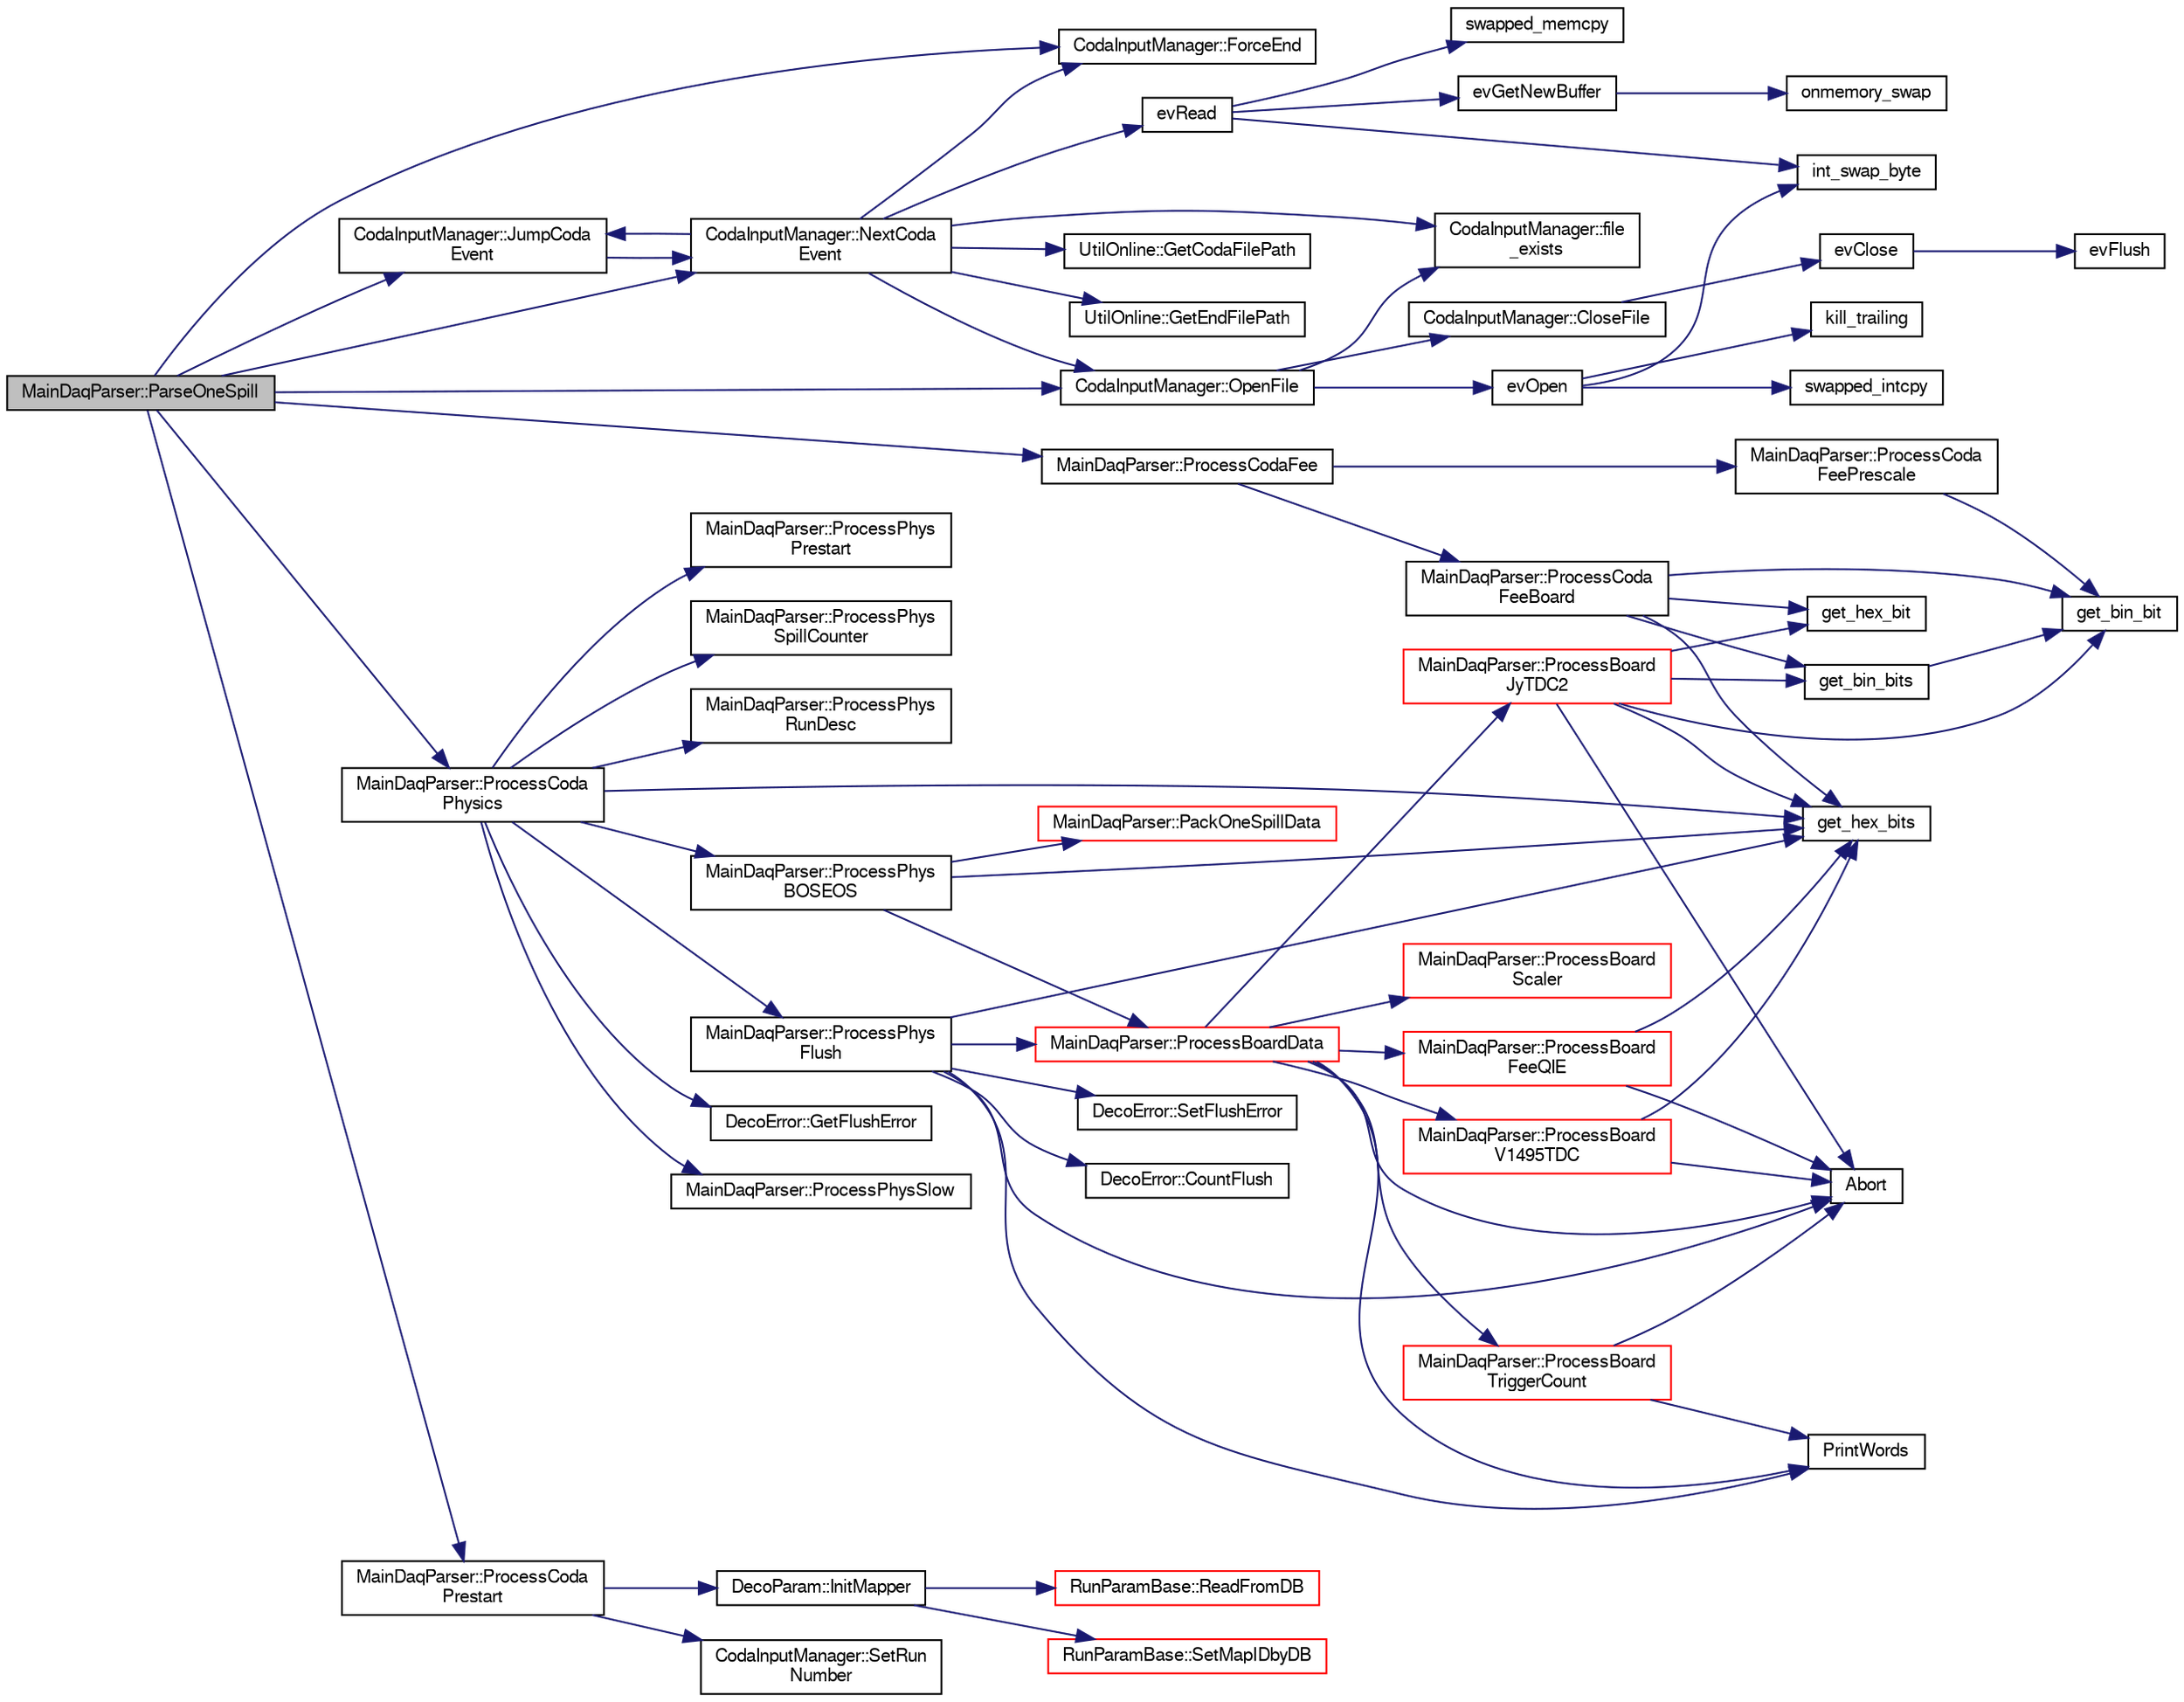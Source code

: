 digraph "MainDaqParser::ParseOneSpill"
{
  bgcolor="transparent";
  edge [fontname="FreeSans",fontsize="10",labelfontname="FreeSans",labelfontsize="10"];
  node [fontname="FreeSans",fontsize="10",shape=record];
  rankdir="LR";
  Node1 [label="MainDaqParser::ParseOneSpill",height=0.2,width=0.4,color="black", fillcolor="grey75", style="filled" fontcolor="black"];
  Node1 -> Node2 [color="midnightblue",fontsize="10",style="solid",fontname="FreeSans"];
  Node2 [label="CodaInputManager::ForceEnd",height=0.2,width=0.4,color="black",URL="$d9/de8/classCodaInputManager.html#a67044b0a612db9e13c07e64416bdeb89"];
  Node1 -> Node3 [color="midnightblue",fontsize="10",style="solid",fontname="FreeSans"];
  Node3 [label="CodaInputManager::JumpCoda\lEvent",height=0.2,width=0.4,color="black",URL="$d9/de8/classCodaInputManager.html#aaeb27a863ef1b2598575d927b447b00a"];
  Node3 -> Node4 [color="midnightblue",fontsize="10",style="solid",fontname="FreeSans"];
  Node4 [label="CodaInputManager::NextCoda\lEvent",height=0.2,width=0.4,color="black",URL="$d9/de8/classCodaInputManager.html#aedda0f443ef8f023461c82dfc42c86c4"];
  Node4 -> Node5 [color="midnightblue",fontsize="10",style="solid",fontname="FreeSans"];
  Node5 [label="evRead",height=0.2,width=0.4,color="black",URL="$d9/dca/evio_8c.html#ad49f0b3e9d98e46c750b86c34e0a4cb6"];
  Node5 -> Node6 [color="midnightblue",fontsize="10",style="solid",fontname="FreeSans"];
  Node6 [label="evGetNewBuffer",height=0.2,width=0.4,color="black",URL="$d9/dca/evio_8c.html#afc9ef0a07a0bc472e3cde4e37a581c2f"];
  Node6 -> Node7 [color="midnightblue",fontsize="10",style="solid",fontname="FreeSans"];
  Node7 [label="onmemory_swap",height=0.2,width=0.4,color="black",URL="$d9/dca/evio_8c.html#ae3c41eeb7eb9a85d44383d77f54c09bd"];
  Node5 -> Node8 [color="midnightblue",fontsize="10",style="solid",fontname="FreeSans"];
  Node8 [label="int_swap_byte",height=0.2,width=0.4,color="black",URL="$d9/dca/evio_8c.html#af1412e237e0cf96798f8ee8c3e87b9cc"];
  Node5 -> Node9 [color="midnightblue",fontsize="10",style="solid",fontname="FreeSans"];
  Node9 [label="swapped_memcpy",height=0.2,width=0.4,color="black",URL="$d9/dca/evio_8c.html#aa5e03258123476c0f0588bc163ac7b1e"];
  Node4 -> Node10 [color="midnightblue",fontsize="10",style="solid",fontname="FreeSans"];
  Node10 [label="CodaInputManager::file\l_exists",height=0.2,width=0.4,color="black",URL="$d9/de8/classCodaInputManager.html#a4d6d936d724f91a01c136a3177ab9f59"];
  Node4 -> Node2 [color="midnightblue",fontsize="10",style="solid",fontname="FreeSans"];
  Node4 -> Node11 [color="midnightblue",fontsize="10",style="solid",fontname="FreeSans"];
  Node11 [label="UtilOnline::GetCodaFilePath",height=0.2,width=0.4,color="black",URL="$df/da2/classUtilOnline.html#a5faca824537c6685f7da5bc8c55404df"];
  Node4 -> Node12 [color="midnightblue",fontsize="10",style="solid",fontname="FreeSans"];
  Node12 [label="UtilOnline::GetEndFilePath",height=0.2,width=0.4,color="black",URL="$df/da2/classUtilOnline.html#a92f69d90dfa5be7d62fdd4831764c8c6"];
  Node4 -> Node3 [color="midnightblue",fontsize="10",style="solid",fontname="FreeSans"];
  Node4 -> Node13 [color="midnightblue",fontsize="10",style="solid",fontname="FreeSans"];
  Node13 [label="CodaInputManager::OpenFile",height=0.2,width=0.4,color="black",URL="$d9/de8/classCodaInputManager.html#a010f2f99cd72b21042c534a0236c3151"];
  Node13 -> Node14 [color="midnightblue",fontsize="10",style="solid",fontname="FreeSans"];
  Node14 [label="CodaInputManager::CloseFile",height=0.2,width=0.4,color="black",URL="$d9/de8/classCodaInputManager.html#a683d92ec87ad857149fcabc1e7d8471a"];
  Node14 -> Node15 [color="midnightblue",fontsize="10",style="solid",fontname="FreeSans"];
  Node15 [label="evClose",height=0.2,width=0.4,color="black",URL="$d9/dca/evio_8c.html#a2f48414e60ed98e36184c0d714927134"];
  Node15 -> Node16 [color="midnightblue",fontsize="10",style="solid",fontname="FreeSans"];
  Node16 [label="evFlush",height=0.2,width=0.4,color="black",URL="$d9/dca/evio_8c.html#acb33f16a6cc76b4da916bfd03181de96"];
  Node13 -> Node17 [color="midnightblue",fontsize="10",style="solid",fontname="FreeSans"];
  Node17 [label="evOpen",height=0.2,width=0.4,color="black",URL="$d9/dca/evio_8c.html#abe7e79c9336111cd6aeb9d8f37fd1101"];
  Node17 -> Node8 [color="midnightblue",fontsize="10",style="solid",fontname="FreeSans"];
  Node17 -> Node18 [color="midnightblue",fontsize="10",style="solid",fontname="FreeSans"];
  Node18 [label="kill_trailing",height=0.2,width=0.4,color="black",URL="$d9/dca/evio_8c.html#ac64821bbb60806b36efae710468d2b31"];
  Node17 -> Node19 [color="midnightblue",fontsize="10",style="solid",fontname="FreeSans"];
  Node19 [label="swapped_intcpy",height=0.2,width=0.4,color="black",URL="$d9/dca/evio_8c.html#a8941d1ffdddcc0ce2d4612dc50fcd52f"];
  Node13 -> Node10 [color="midnightblue",fontsize="10",style="solid",fontname="FreeSans"];
  Node1 -> Node4 [color="midnightblue",fontsize="10",style="solid",fontname="FreeSans"];
  Node1 -> Node13 [color="midnightblue",fontsize="10",style="solid",fontname="FreeSans"];
  Node1 -> Node20 [color="midnightblue",fontsize="10",style="solid",fontname="FreeSans"];
  Node20 [label="MainDaqParser::ProcessCodaFee",height=0.2,width=0.4,color="black",URL="$df/dcd/classMainDaqParser.html#af3608fe5f3712af5bc983d70bf5d4168"];
  Node20 -> Node21 [color="midnightblue",fontsize="10",style="solid",fontname="FreeSans"];
  Node21 [label="MainDaqParser::ProcessCoda\lFeeBoard",height=0.2,width=0.4,color="black",URL="$df/dcd/classMainDaqParser.html#afe40403510be8b6143bd41c06e26d003"];
  Node21 -> Node22 [color="midnightblue",fontsize="10",style="solid",fontname="FreeSans"];
  Node22 [label="get_hex_bits",height=0.2,width=0.4,color="black",URL="$d8/d78/CodaInputManager_8cc.html#a64e9930ff828b30da3572a5ff66a4115"];
  Node21 -> Node23 [color="midnightblue",fontsize="10",style="solid",fontname="FreeSans"];
  Node23 [label="get_hex_bit",height=0.2,width=0.4,color="black",URL="$d8/d78/CodaInputManager_8cc.html#a0e85f068e5aa83a6560177518a93e565"];
  Node21 -> Node24 [color="midnightblue",fontsize="10",style="solid",fontname="FreeSans"];
  Node24 [label="get_bin_bit",height=0.2,width=0.4,color="black",URL="$d8/d78/CodaInputManager_8cc.html#a139982a90f3148f2bb4caf569be8f21b"];
  Node21 -> Node25 [color="midnightblue",fontsize="10",style="solid",fontname="FreeSans"];
  Node25 [label="get_bin_bits",height=0.2,width=0.4,color="black",URL="$d8/d78/CodaInputManager_8cc.html#ae4ab40fbb136f8c139525ec7d9c87cf5"];
  Node25 -> Node24 [color="midnightblue",fontsize="10",style="solid",fontname="FreeSans"];
  Node20 -> Node26 [color="midnightblue",fontsize="10",style="solid",fontname="FreeSans"];
  Node26 [label="MainDaqParser::ProcessCoda\lFeePrescale",height=0.2,width=0.4,color="black",URL="$df/dcd/classMainDaqParser.html#a736ad870a1fdbf78f9023ef8f0494cfc"];
  Node26 -> Node24 [color="midnightblue",fontsize="10",style="solid",fontname="FreeSans"];
  Node1 -> Node27 [color="midnightblue",fontsize="10",style="solid",fontname="FreeSans"];
  Node27 [label="MainDaqParser::ProcessCoda\lPhysics",height=0.2,width=0.4,color="black",URL="$df/dcd/classMainDaqParser.html#a56eb4574064764e4e39a5ecbb4a391fd"];
  Node27 -> Node22 [color="midnightblue",fontsize="10",style="solid",fontname="FreeSans"];
  Node27 -> Node28 [color="midnightblue",fontsize="10",style="solid",fontname="FreeSans"];
  Node28 [label="MainDaqParser::ProcessPhys\lFlush",height=0.2,width=0.4,color="black",URL="$df/dcd/classMainDaqParser.html#a02ab1284c1ec1087ea0a71290342844f"];
  Node28 -> Node29 [color="midnightblue",fontsize="10",style="solid",fontname="FreeSans"];
  Node29 [label="DecoError::SetFlushError",height=0.2,width=0.4,color="black",URL="$d3/d6b/classDecoError.html#aa63c91350685ca4eccaeef1fc747a2db"];
  Node28 -> Node22 [color="midnightblue",fontsize="10",style="solid",fontname="FreeSans"];
  Node28 -> Node30 [color="midnightblue",fontsize="10",style="solid",fontname="FreeSans"];
  Node30 [label="PrintWords",height=0.2,width=0.4,color="black",URL="$d8/d78/CodaInputManager_8cc.html#a30f11a69a9f01820e89395788491c069"];
  Node28 -> Node31 [color="midnightblue",fontsize="10",style="solid",fontname="FreeSans"];
  Node31 [label="MainDaqParser::ProcessBoardData",height=0.2,width=0.4,color="red",URL="$df/dcd/classMainDaqParser.html#aa64b46921807d20c7633395e37addab6"];
  Node31 -> Node32 [color="midnightblue",fontsize="10",style="solid",fontname="FreeSans"];
  Node32 [label="MainDaqParser::ProcessBoard\lScaler",height=0.2,width=0.4,color="red",URL="$df/dcd/classMainDaqParser.html#a7bdb899d99bef39f20ccab4e0990029c"];
  Node31 -> Node33 [color="midnightblue",fontsize="10",style="solid",fontname="FreeSans"];
  Node33 [label="MainDaqParser::ProcessBoard\lV1495TDC",height=0.2,width=0.4,color="red",URL="$df/dcd/classMainDaqParser.html#a963feecba4fdd069bd527440b55b3bd8"];
  Node33 -> Node22 [color="midnightblue",fontsize="10",style="solid",fontname="FreeSans"];
  Node33 -> Node34 [color="midnightblue",fontsize="10",style="solid",fontname="FreeSans"];
  Node34 [label="Abort",height=0.2,width=0.4,color="black",URL="$d8/d78/CodaInputManager_8cc.html#a7aba209881ef8e916080304c12f70d18"];
  Node31 -> Node35 [color="midnightblue",fontsize="10",style="solid",fontname="FreeSans"];
  Node35 [label="MainDaqParser::ProcessBoard\lJyTDC2",height=0.2,width=0.4,color="red",URL="$df/dcd/classMainDaqParser.html#a189e8c180d739db6e426b43250a7c659"];
  Node35 -> Node22 [color="midnightblue",fontsize="10",style="solid",fontname="FreeSans"];
  Node35 -> Node24 [color="midnightblue",fontsize="10",style="solid",fontname="FreeSans"];
  Node35 -> Node34 [color="midnightblue",fontsize="10",style="solid",fontname="FreeSans"];
  Node35 -> Node23 [color="midnightblue",fontsize="10",style="solid",fontname="FreeSans"];
  Node35 -> Node25 [color="midnightblue",fontsize="10",style="solid",fontname="FreeSans"];
  Node31 -> Node36 [color="midnightblue",fontsize="10",style="solid",fontname="FreeSans"];
  Node36 [label="MainDaqParser::ProcessBoard\lFeeQIE",height=0.2,width=0.4,color="red",URL="$df/dcd/classMainDaqParser.html#abc962147bfa55fb5375adc73f82193c5"];
  Node36 -> Node34 [color="midnightblue",fontsize="10",style="solid",fontname="FreeSans"];
  Node36 -> Node22 [color="midnightblue",fontsize="10",style="solid",fontname="FreeSans"];
  Node31 -> Node37 [color="midnightblue",fontsize="10",style="solid",fontname="FreeSans"];
  Node37 [label="MainDaqParser::ProcessBoard\lTriggerCount",height=0.2,width=0.4,color="red",URL="$df/dcd/classMainDaqParser.html#a27ce6f6077d5f92dbae1b949973cb83a"];
  Node37 -> Node30 [color="midnightblue",fontsize="10",style="solid",fontname="FreeSans"];
  Node37 -> Node34 [color="midnightblue",fontsize="10",style="solid",fontname="FreeSans"];
  Node31 -> Node30 [color="midnightblue",fontsize="10",style="solid",fontname="FreeSans"];
  Node31 -> Node34 [color="midnightblue",fontsize="10",style="solid",fontname="FreeSans"];
  Node28 -> Node34 [color="midnightblue",fontsize="10",style="solid",fontname="FreeSans"];
  Node28 -> Node38 [color="midnightblue",fontsize="10",style="solid",fontname="FreeSans"];
  Node38 [label="DecoError::CountFlush",height=0.2,width=0.4,color="black",URL="$d3/d6b/classDecoError.html#a76e29cf4f331d2e5093a56f416e5a820"];
  Node27 -> Node39 [color="midnightblue",fontsize="10",style="solid",fontname="FreeSans"];
  Node39 [label="DecoError::GetFlushError",height=0.2,width=0.4,color="black",URL="$d3/d6b/classDecoError.html#aad3adc984672123cd26afa9540f5a721"];
  Node27 -> Node40 [color="midnightblue",fontsize="10",style="solid",fontname="FreeSans"];
  Node40 [label="MainDaqParser::ProcessPhysSlow",height=0.2,width=0.4,color="black",URL="$df/dcd/classMainDaqParser.html#a3e825037ac59eed9398311a5e864e183"];
  Node27 -> Node41 [color="midnightblue",fontsize="10",style="solid",fontname="FreeSans"];
  Node41 [label="MainDaqParser::ProcessPhys\lPrestart",height=0.2,width=0.4,color="black",URL="$df/dcd/classMainDaqParser.html#a4a919e134ddd4c19d19ad428a6dff1c2"];
  Node27 -> Node42 [color="midnightblue",fontsize="10",style="solid",fontname="FreeSans"];
  Node42 [label="MainDaqParser::ProcessPhys\lSpillCounter",height=0.2,width=0.4,color="black",URL="$df/dcd/classMainDaqParser.html#a3e28b932eb9adac2d0f18c6b6c3df004"];
  Node27 -> Node43 [color="midnightblue",fontsize="10",style="solid",fontname="FreeSans"];
  Node43 [label="MainDaqParser::ProcessPhys\lRunDesc",height=0.2,width=0.4,color="black",URL="$df/dcd/classMainDaqParser.html#a6755d9c72bff31e1cb42b07bcefee65a"];
  Node27 -> Node44 [color="midnightblue",fontsize="10",style="solid",fontname="FreeSans"];
  Node44 [label="MainDaqParser::ProcessPhys\lBOSEOS",height=0.2,width=0.4,color="black",URL="$df/dcd/classMainDaqParser.html#ab617b69754ec5fe69d802966e9639f7e"];
  Node44 -> Node45 [color="midnightblue",fontsize="10",style="solid",fontname="FreeSans"];
  Node45 [label="MainDaqParser::PackOneSpillData",height=0.2,width=0.4,color="red",URL="$df/dcd/classMainDaqParser.html#a341e77dca10164f77b996348f2f7330a"];
  Node44 -> Node22 [color="midnightblue",fontsize="10",style="solid",fontname="FreeSans"];
  Node44 -> Node31 [color="midnightblue",fontsize="10",style="solid",fontname="FreeSans"];
  Node1 -> Node46 [color="midnightblue",fontsize="10",style="solid",fontname="FreeSans"];
  Node46 [label="MainDaqParser::ProcessCoda\lPrestart",height=0.2,width=0.4,color="black",URL="$df/dcd/classMainDaqParser.html#a4c6f7979c6ea777c6775db970f9ae0e9"];
  Node46 -> Node47 [color="midnightblue",fontsize="10",style="solid",fontname="FreeSans"];
  Node47 [label="DecoParam::InitMapper",height=0.2,width=0.4,color="black",URL="$d3/df0/structDecoParam.html#a5aa4569842470e27e4ed9480437e8047"];
  Node47 -> Node48 [color="midnightblue",fontsize="10",style="solid",fontname="FreeSans"];
  Node48 [label="RunParamBase::ReadFromDB",height=0.2,width=0.4,color="red",URL="$db/d8a/classRunParamBase.html#a1a747ac4d6e1c3665d66f9a1d5118f32"];
  Node47 -> Node49 [color="midnightblue",fontsize="10",style="solid",fontname="FreeSans"];
  Node49 [label="RunParamBase::SetMapIDbyDB",height=0.2,width=0.4,color="red",URL="$db/d8a/classRunParamBase.html#a9b35f11ddb755a62b5d25f7773e0f1ce"];
  Node46 -> Node50 [color="midnightblue",fontsize="10",style="solid",fontname="FreeSans"];
  Node50 [label="CodaInputManager::SetRun\lNumber",height=0.2,width=0.4,color="black",URL="$d9/de8/classCodaInputManager.html#ac3aaf84e4033ef721ea084a2d4350c62"];
}
